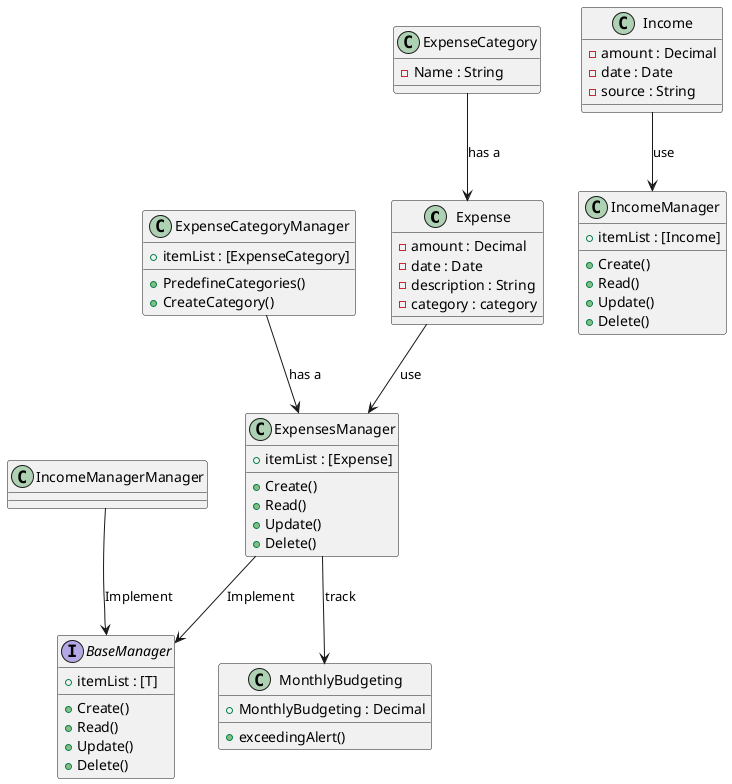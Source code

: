 @startuml API

class Expense {
 - amount : Decimal
 - date : Date 
 - description : String
 - category : category
}

class ExpenseCategory {
 - Name : String
}

class Income {
 - amount : Decimal
 - date : Date 
 - source : String
}

interface BaseManager {
  + itemList : [T]
  + Create()
  + Read()
  + Update()
  + Delete()
}

class ExpensesManager {
  + itemList : [Expense]
  + Create()
  + Read()
  + Update()
  + Delete()
}

class IncomeManager {
  + itemList : [Income]
  + Create()
  + Read()
  + Update()
  + Delete()
}

class ExpenseCategoryManager {
  + itemList : [ExpenseCategory]
  + PredefineCategories()
  + CreateCategory()
}

class MonthlyBudgeting {
  + MonthlyBudgeting : Decimal
  + exceedingAlert()
}


ExpenseCategoryManager --> ExpensesManager : has a
ExpensesManager --> MonthlyBudgeting : track
ExpensesManager --> BaseManager  : Implement
IncomeManagerManager --> BaseManager  : Implement
Expense --> ExpensesManager : use
Income --> IncomeManager  : use
ExpenseCategory --> Expense : has a

@enduml
